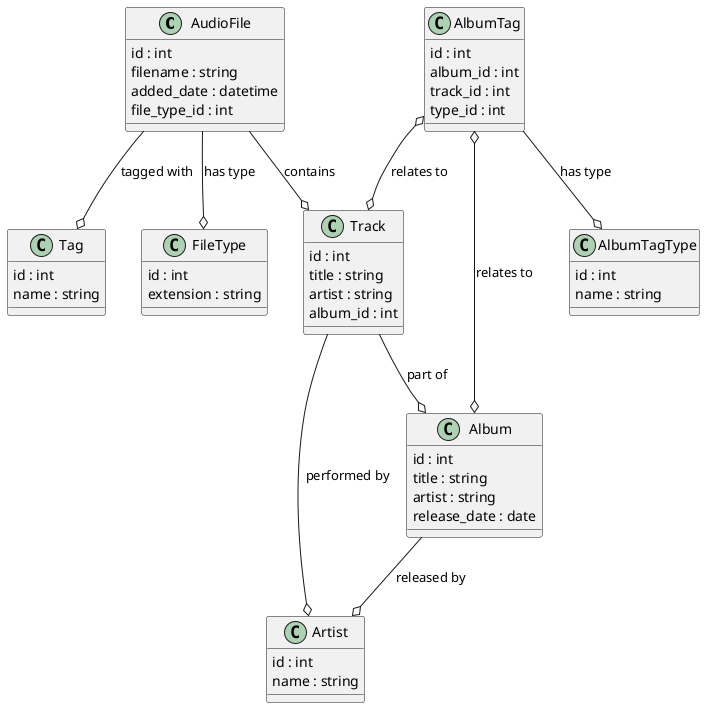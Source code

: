 @startuml

!define ENTITY class
!define RELATIONSHIP arrow
!define ENTITY_ATTRIBUTES \
  id : int

ENTITY AudioFile {
  ENTITY_ATTRIBUTES
  filename : string
  added_date : datetime
  file_type_id : int
}

ENTITY Track {
  ENTITY_ATTRIBUTES
  title : string
  artist : string
  album_id : int
}

ENTITY Album {
  ENTITY_ATTRIBUTES
  title : string
  artist : string
  release_date : date
}

ENTITY Tag {
  ENTITY_ATTRIBUTES
  name : string
}

ENTITY Artist {
  ENTITY_ATTRIBUTES
  name : string
}

ENTITY AlbumTag {
  ENTITY_ATTRIBUTES
  album_id : int
  track_id : int
  type_id : int
}

ENTITY AlbumTagType {
  ENTITY_ATTRIBUTES
  name : string
}

ENTITY FileType {
  ENTITY_ATTRIBUTES
  extension : string
}

AudioFile --o Track : contains
Track --o Album : part of
AudioFile --o Tag : tagged with
Track --o Artist : performed by
Album --o Artist : released by
AlbumTag o--o Album : relates to
AlbumTag o--o Track : relates to
AlbumTag --o AlbumTagType : has type
AudioFile --o FileType : has type

@enduml
